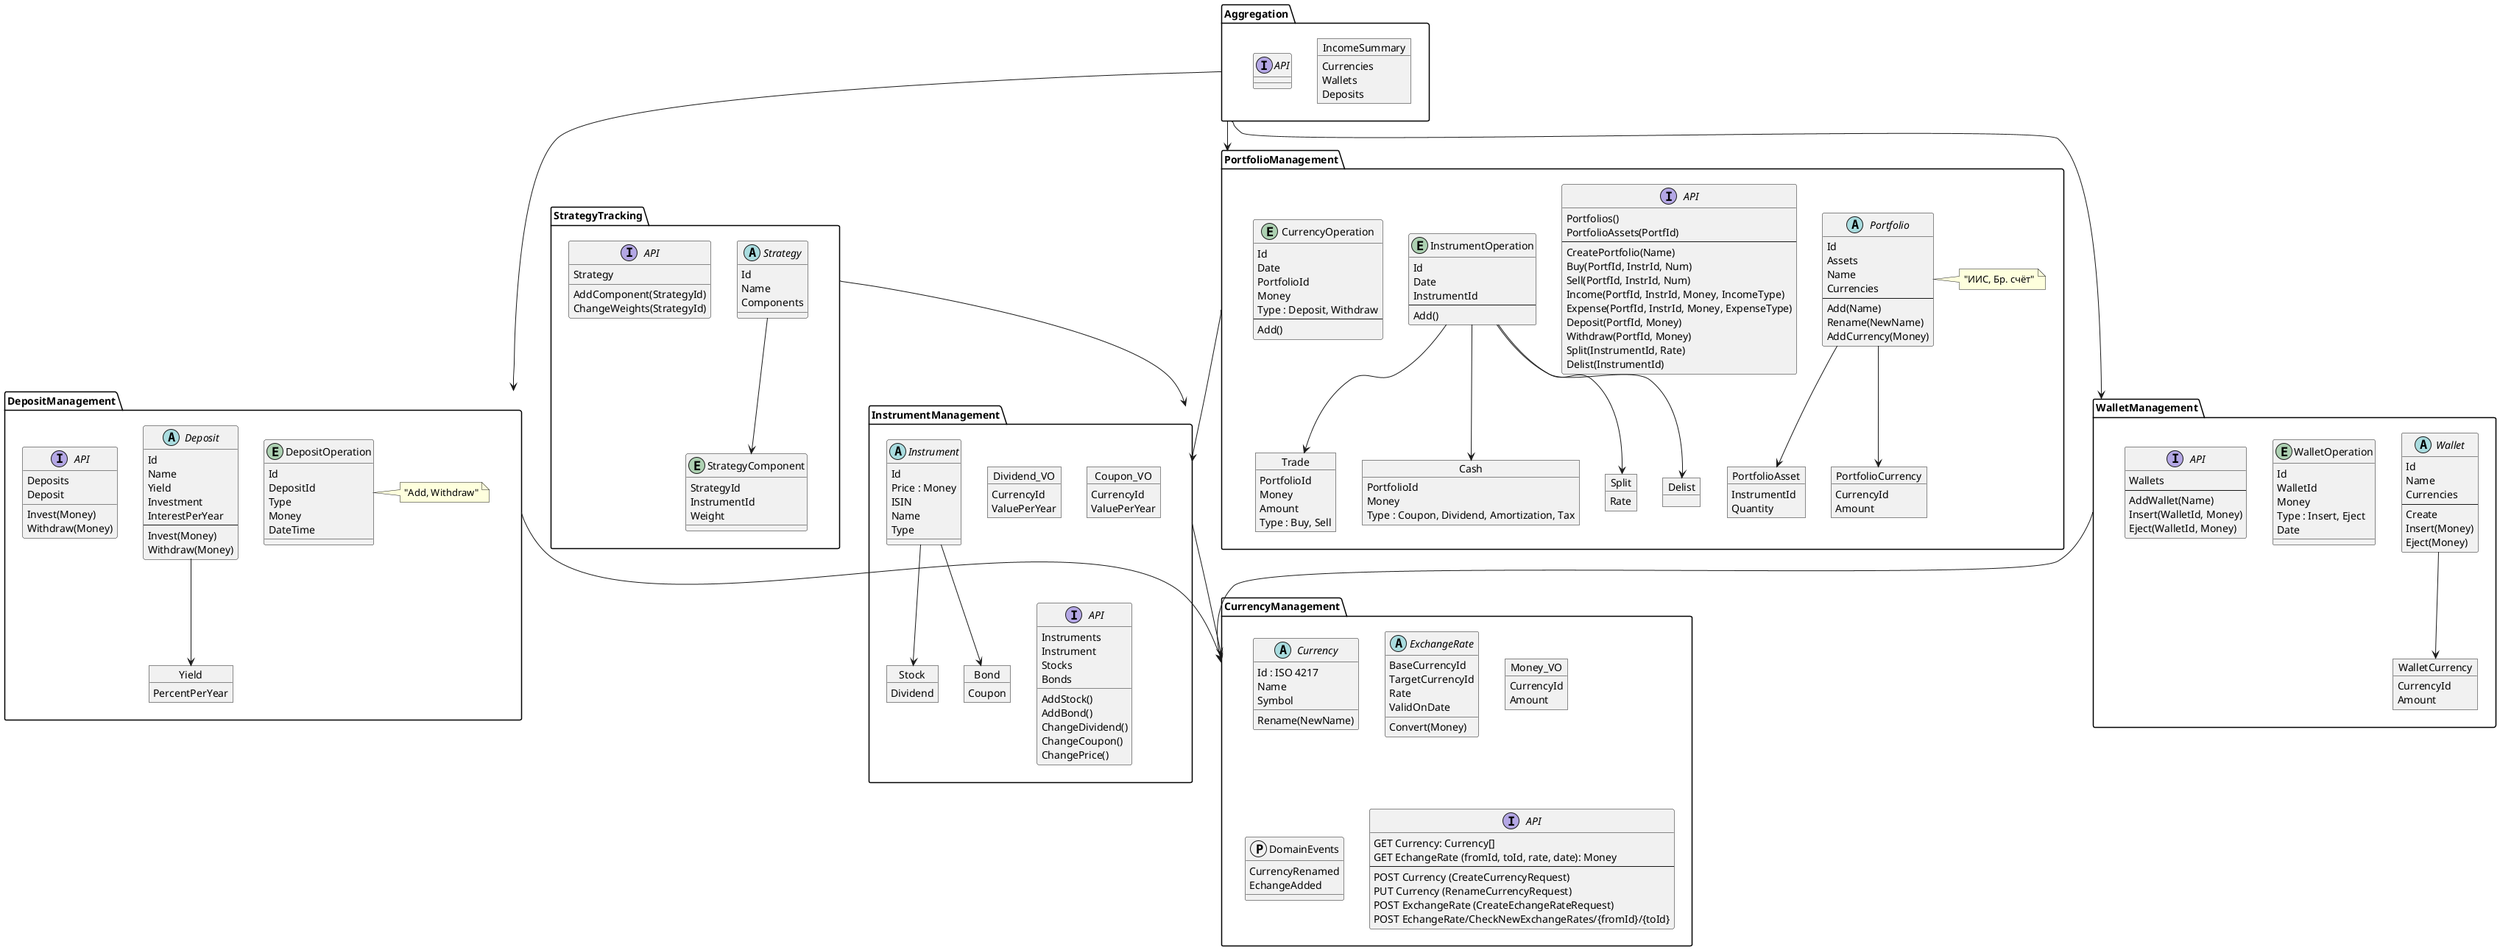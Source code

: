 @startuml Domain
allowmixing

package Aggregation {
    object IncomeSummary{
        Currencies
        Wallets
        Deposits
    }

    interface API {

    }
}

package PortfolioManagement {
    abstract Portfolio {
        Id
        Assets
        Name
        Currencies
        --
        Add(Name)
        Rename(NewName)
        AddCurrency(Money)
    }
    note right of Portfolio : "ИИС, Бр. счёт"

    object PortfolioAsset {
        InstrumentId
        Quantity
    }

    Portfolio --> PortfolioAsset

    object PortfolioCurrency {
        CurrencyId
        Amount
    }

    Portfolio --> PortfolioCurrency
    
    interface API {
        Portfolios()
        PortfolioAssets(PortfId)
        --
        CreatePortfolio(Name)
        Buy(PortfId, InstrId, Num)
        Sell(PortfId, InstrId, Num)
        Income(PortfId, InstrId, Money, IncomeType)
        Expense(PortfId, InstrId, Money, ExpenseType)
        Deposit(PortfId, Money)
        Withdraw(PortfId, Money)
        Split(InstrumentId, Rate)
        Delist(InstrumentId)
    }

    Entity InstrumentOperation {
        Id
        Date
        InstrumentId
        --
        Add()
    }

    Entity CurrencyOperation {
        Id
        Date
        PortfolioId
        Money
        Type : Deposit, Withdraw
        --
        Add()
    }

    object Trade {
        PortfolioId
        Money
        Amount
        Type : Buy, Sell
    }

    object Cash {
        PortfolioId
        Money
        Type : Coupon, Dividend, Amortization, Tax
    }


    object Split {
        Rate
    }

    object Delist {
    }
    
    InstrumentOperation --> Trade
    InstrumentOperation --> Cash
    InstrumentOperation --> Split
    InstrumentOperation --> Delist
}

package CurrencyManagement {
    abstract Currency {
        Id : ISO 4217
        Name
        Symbol
        Rename(NewName)
    }

    abstract ExchangeRate {
        BaseCurrencyId
        TargetCurrencyId
        Rate
        ValidOnDate
        Convert(Money)
    }

    object Money_VO {
        CurrencyId
        Amount
    }

    protocol DomainEvents {
        CurrencyRenamed
        EchangeAdded
    }

    interface API {
        GET Currency: Currency[]
        GET EchangeRate (fromId, toId, rate, date): Money 
        --
        POST Currency (CreateCurrencyRequest)
        PUT Currency (RenameCurrencyRequest)
        POST ExchangeRate (CreateEchangeRateRequest)
        POST EchangeRate/CheckNewExchangeRates/{fromId}/{toId}
    }
}

package WalletManagement {
    abstract Wallet {
        Id
        Name
        Currencies
        --
        Create
        Insert(Money)
        Eject(Money)
    }

    object WalletCurrency {
        CurrencyId
        Amount
    }
    
    entity WalletOperation {
        Id
        WalletId
        Money
        Type : Insert, Eject
        Date
    }

    interface API {
        Wallets
        --
        AddWallet(Name)
        Insert(WalletId, Money)
        Eject(WalletId, Money)
    }

    Wallet --> WalletCurrency
}

package StrategyTracking {
    abstract Strategy {
        Id
        Name
        Components
    }

    entity StrategyComponent {
        StrategyId
        InstrumentId
        Weight
    }

    Strategy --> StrategyComponent

    interface API {
        Strategy
        AddComponent(StrategyId)
        ChangeWeights(StrategyId)
    }
}

package InstrumentManagement {

    abstract Instrument {
        Id
        Price : Money
        ISIN
        Name
        Type
    }
    object Stock {
        Dividend
    }

    object Bond {
        Coupon
    }

    object Dividend_VO {
        CurrencyId
        ValuePerYear
    }

    object Coupon_VO {
        CurrencyId
        ValuePerYear
    }

    Instrument --> Stock
    Instrument --> Bond

    interface API {
        Instruments
        Instrument
        Stocks
        Bonds
        AddStock()
        AddBond()
        ChangeDividend()
        ChangeCoupon()
        ChangePrice()
    }
}

package DepositManagement {
    abstract Deposit {
        Id
        Name
        Yield
        Investment
        InterestPerYear
        --
        Invest(Money)
        Withdraw(Money)
    }

    entity DepositOperation {
        Id
        DepositId
        Type
        Money
        DateTime
    }
    note right of DepositOperation : "Add, Withdraw"

    object Yield {
        PercentPerYear
    }

    Deposit --> Yield

    interface API {
        Deposits
        Deposit
        Invest(Money)
        Withdraw(Money)
    }
}

InstrumentManagement --> CurrencyManagement
PortfolioManagement --> InstrumentManagement
StrategyTracking --> InstrumentManagement
WalletManagement --> CurrencyManagement
DepositManagement --> CurrencyManagement
Aggregation --> WalletManagement
Aggregation --> PortfolioManagement
Aggregation --> DepositManagement
@enduml

